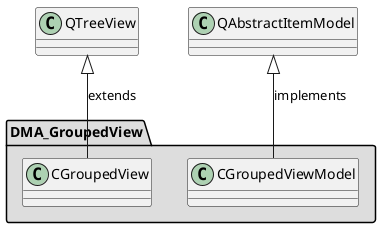 
@startuml

skinparam wrapWidth 600
package "DMA_GroupedView" #DDDDDD
{

class "CGroupedView"
{
}

class "CGroupedViewModel"
{
}

}

'====================Inheritance section====================
QTreeView <|-- CGroupedView : extends
QAbstractItemModel <|-- CGroupedViewModel : implements

@enduml
